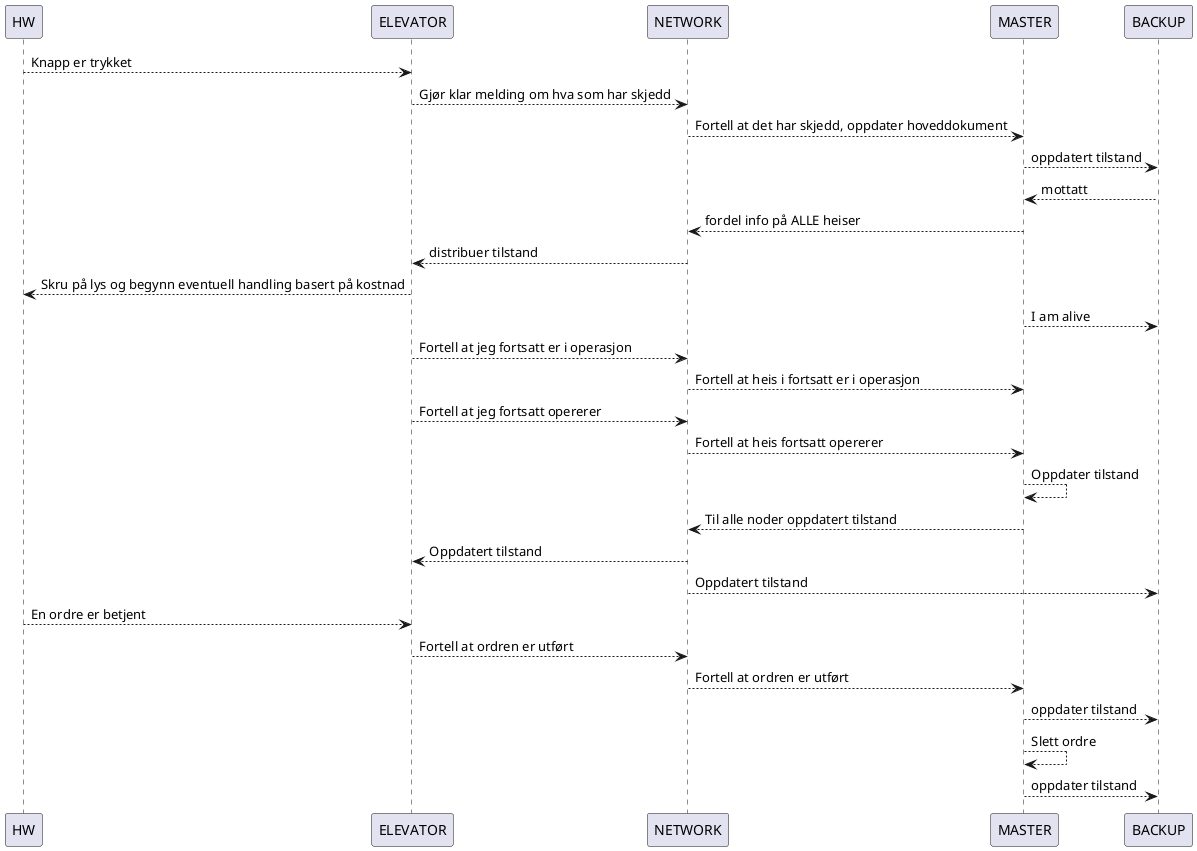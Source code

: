 @startuml


HW --> ELEVATOR : Knapp er trykket
ELEVATOR --> NETWORK : Gjør klar melding om hva som har skjedd
NETWORK --> MASTER : Fortell at det har skjedd, oppdater hoveddokument
MASTER --> BACKUP : oppdatert tilstand
BACKUP --> MASTER : mottatt
MASTER --> NETWORK : fordel info på ALLE heiser
NETWORK --> ELEVATOR : distribuer tilstand
ELEVATOR --> HW : Skru på lys og begynn eventuell handling basert på kostnad
MASTER -->BACKUP : I am alive
ELEVATOR --> NETWORK : Fortell at jeg fortsatt er i operasjon
NETWORK --> MASTER : Fortell at heis i fortsatt er i operasjon
ELEVATOR --> NETWORK : Fortell at jeg fortsatt opererer
NETWORK --> MASTER : Fortell at heis fortsatt opererer
MASTER --> MASTER : Oppdater tilstand
MASTER --> NETWORK : Til alle noder oppdatert tilstand
NETWORK --> ELEVATOR : Oppdatert tilstand
NETWORK --> BACKUP : Oppdatert tilstand
HW --> ELEVATOR : En ordre er betjent
ELEVATOR --> NETWORK : Fortell at ordren er utført
NETWORK --> MASTER : Fortell at ordren er utført
MASTER --> BACKUP: oppdater tilstand
MASTER --> MASTER : Slett ordre
MASTER --> BACKUP : oppdater tilstand





@enduml
